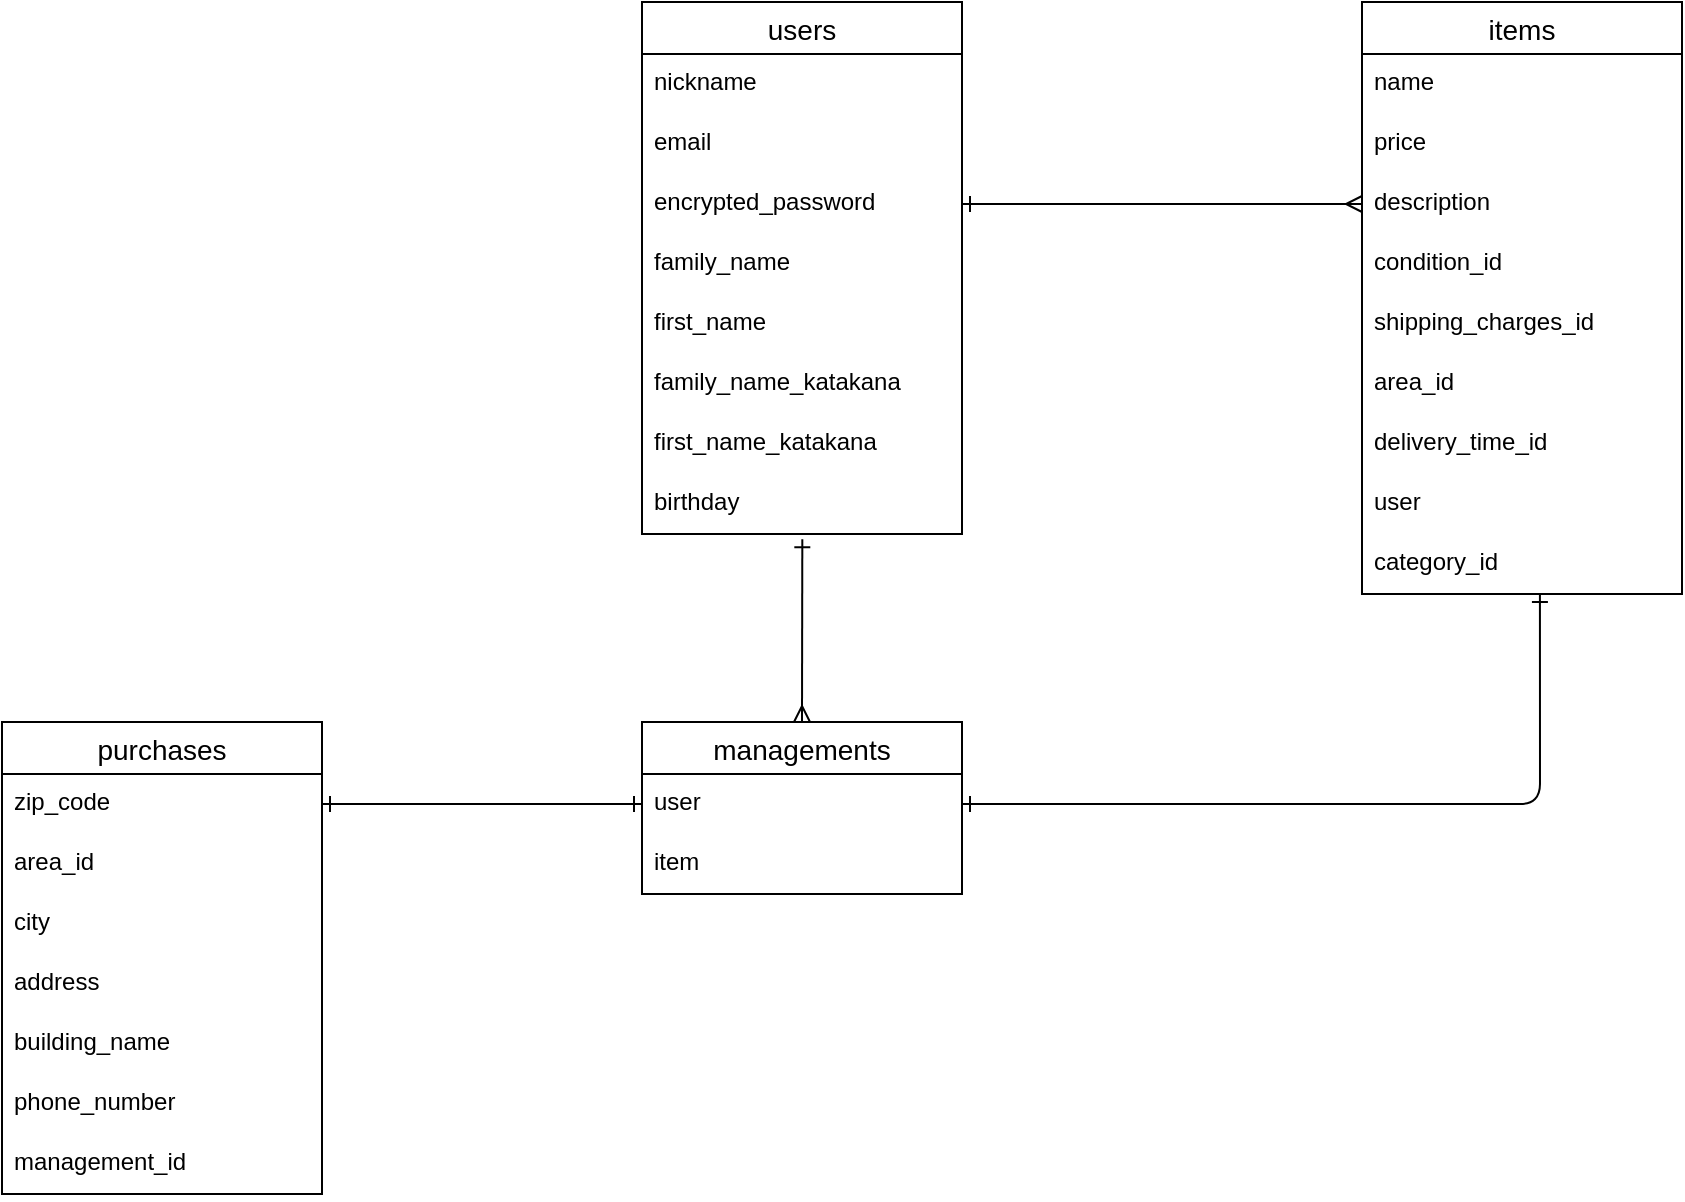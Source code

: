 <mxfile>
    <diagram id="pDKj8uYyrfqjiVdioGIL" name="ページ1">
        <mxGraphModel dx="2213" dy="784" grid="1" gridSize="10" guides="1" tooltips="1" connect="1" arrows="1" fold="1" page="1" pageScale="1" pageWidth="827" pageHeight="1169" math="0" shadow="0">
            <root>
                <mxCell id="0"/>
                <mxCell id="1" parent="0"/>
                <mxCell id="5OL6YTtcXh7zVA-PE17m-1" value="users" style="swimlane;fontStyle=0;childLayout=stackLayout;horizontal=1;startSize=26;horizontalStack=0;resizeParent=1;resizeParentMax=0;resizeLast=0;collapsible=1;marginBottom=0;align=center;fontSize=14;" parent="1" vertex="1">
                    <mxGeometry x="-160" y="40" width="160" height="266" as="geometry"/>
                </mxCell>
                <mxCell id="5OL6YTtcXh7zVA-PE17m-3" value="nickname" style="text;strokeColor=none;fillColor=none;spacingLeft=4;spacingRight=4;overflow=hidden;rotatable=0;points=[[0,0.5],[1,0.5]];portConstraint=eastwest;fontSize=12;" parent="5OL6YTtcXh7zVA-PE17m-1" vertex="1">
                    <mxGeometry y="26" width="160" height="30" as="geometry"/>
                </mxCell>
                <mxCell id="5OL6YTtcXh7zVA-PE17m-4" value="email" style="text;strokeColor=none;fillColor=none;spacingLeft=4;spacingRight=4;overflow=hidden;rotatable=0;points=[[0,0.5],[1,0.5]];portConstraint=eastwest;fontSize=12;" parent="5OL6YTtcXh7zVA-PE17m-1" vertex="1">
                    <mxGeometry y="56" width="160" height="30" as="geometry"/>
                </mxCell>
                <mxCell id="5OL6YTtcXh7zVA-PE17m-5" value="encrypted_password" style="text;strokeColor=none;fillColor=none;spacingLeft=4;spacingRight=4;overflow=hidden;rotatable=0;points=[[0,0.5],[1,0.5]];portConstraint=eastwest;fontSize=12;" parent="5OL6YTtcXh7zVA-PE17m-1" vertex="1">
                    <mxGeometry y="86" width="160" height="30" as="geometry"/>
                </mxCell>
                <mxCell id="5OL6YTtcXh7zVA-PE17m-14" value="family_name" style="text;strokeColor=none;fillColor=none;spacingLeft=4;spacingRight=4;overflow=hidden;rotatable=0;points=[[0,0.5],[1,0.5]];portConstraint=eastwest;fontSize=12;" parent="5OL6YTtcXh7zVA-PE17m-1" vertex="1">
                    <mxGeometry y="116" width="160" height="30" as="geometry"/>
                </mxCell>
                <mxCell id="5OL6YTtcXh7zVA-PE17m-8" value="first_name" style="text;strokeColor=none;fillColor=none;spacingLeft=4;spacingRight=4;overflow=hidden;rotatable=0;points=[[0,0.5],[1,0.5]];portConstraint=eastwest;fontSize=12;" parent="5OL6YTtcXh7zVA-PE17m-1" vertex="1">
                    <mxGeometry y="146" width="160" height="30" as="geometry"/>
                </mxCell>
                <mxCell id="5OL6YTtcXh7zVA-PE17m-16" value="family_name_katakana" style="text;strokeColor=none;fillColor=none;spacingLeft=4;spacingRight=4;overflow=hidden;rotatable=0;points=[[0,0.5],[1,0.5]];portConstraint=eastwest;fontSize=12;" parent="5OL6YTtcXh7zVA-PE17m-1" vertex="1">
                    <mxGeometry y="176" width="160" height="30" as="geometry"/>
                </mxCell>
                <mxCell id="5OL6YTtcXh7zVA-PE17m-15" value="first_name_katakana" style="text;strokeColor=none;fillColor=none;spacingLeft=4;spacingRight=4;overflow=hidden;rotatable=0;points=[[0,0.5],[1,0.5]];portConstraint=eastwest;fontSize=12;" parent="5OL6YTtcXh7zVA-PE17m-1" vertex="1">
                    <mxGeometry y="206" width="160" height="30" as="geometry"/>
                </mxCell>
                <mxCell id="5OL6YTtcXh7zVA-PE17m-17" value="birthday" style="text;strokeColor=none;fillColor=none;spacingLeft=4;spacingRight=4;overflow=hidden;rotatable=0;points=[[0,0.5],[1,0.5]];portConstraint=eastwest;fontSize=12;" parent="5OL6YTtcXh7zVA-PE17m-1" vertex="1">
                    <mxGeometry y="236" width="160" height="30" as="geometry"/>
                </mxCell>
                <mxCell id="5OL6YTtcXh7zVA-PE17m-18" value="items" style="swimlane;fontStyle=0;childLayout=stackLayout;horizontal=1;startSize=26;horizontalStack=0;resizeParent=1;resizeParentMax=0;resizeLast=0;collapsible=1;marginBottom=0;align=center;fontSize=14;" parent="1" vertex="1">
                    <mxGeometry x="200" y="40" width="160" height="296" as="geometry"/>
                </mxCell>
                <mxCell id="5OL6YTtcXh7zVA-PE17m-19" value="name" style="text;strokeColor=none;fillColor=none;spacingLeft=4;spacingRight=4;overflow=hidden;rotatable=0;points=[[0,0.5],[1,0.5]];portConstraint=eastwest;fontSize=12;" parent="5OL6YTtcXh7zVA-PE17m-18" vertex="1">
                    <mxGeometry y="26" width="160" height="30" as="geometry"/>
                </mxCell>
                <mxCell id="5OL6YTtcXh7zVA-PE17m-21" value="price" style="text;strokeColor=none;fillColor=none;spacingLeft=4;spacingRight=4;overflow=hidden;rotatable=0;points=[[0,0.5],[1,0.5]];portConstraint=eastwest;fontSize=12;" parent="5OL6YTtcXh7zVA-PE17m-18" vertex="1">
                    <mxGeometry y="56" width="160" height="30" as="geometry"/>
                </mxCell>
                <mxCell id="5OL6YTtcXh7zVA-PE17m-22" value="description" style="text;strokeColor=none;fillColor=none;spacingLeft=4;spacingRight=4;overflow=hidden;rotatable=0;points=[[0,0.5],[1,0.5]];portConstraint=eastwest;fontSize=12;" parent="5OL6YTtcXh7zVA-PE17m-18" vertex="1">
                    <mxGeometry y="86" width="160" height="30" as="geometry"/>
                </mxCell>
                <mxCell id="5OL6YTtcXh7zVA-PE17m-23" value="condition_id" style="text;strokeColor=none;fillColor=none;spacingLeft=4;spacingRight=4;overflow=hidden;rotatable=0;points=[[0,0.5],[1,0.5]];portConstraint=eastwest;fontSize=12;" parent="5OL6YTtcXh7zVA-PE17m-18" vertex="1">
                    <mxGeometry y="116" width="160" height="30" as="geometry"/>
                </mxCell>
                <mxCell id="5OL6YTtcXh7zVA-PE17m-24" value="shipping_charges_id" style="text;strokeColor=none;fillColor=none;spacingLeft=4;spacingRight=4;overflow=hidden;rotatable=0;points=[[0,0.5],[1,0.5]];portConstraint=eastwest;fontSize=12;" parent="5OL6YTtcXh7zVA-PE17m-18" vertex="1">
                    <mxGeometry y="146" width="160" height="30" as="geometry"/>
                </mxCell>
                <mxCell id="5OL6YTtcXh7zVA-PE17m-25" value="area_id" style="text;strokeColor=none;fillColor=none;spacingLeft=4;spacingRight=4;overflow=hidden;rotatable=0;points=[[0,0.5],[1,0.5]];portConstraint=eastwest;fontSize=12;" parent="5OL6YTtcXh7zVA-PE17m-18" vertex="1">
                    <mxGeometry y="176" width="160" height="30" as="geometry"/>
                </mxCell>
                <mxCell id="5OL6YTtcXh7zVA-PE17m-26" value="delivery_time_id" style="text;strokeColor=none;fillColor=none;spacingLeft=4;spacingRight=4;overflow=hidden;rotatable=0;points=[[0,0.5],[1,0.5]];portConstraint=eastwest;fontSize=12;" parent="5OL6YTtcXh7zVA-PE17m-18" vertex="1">
                    <mxGeometry y="206" width="160" height="30" as="geometry"/>
                </mxCell>
                <mxCell id="5OL6YTtcXh7zVA-PE17m-27" value="user" style="text;strokeColor=none;fillColor=none;spacingLeft=4;spacingRight=4;overflow=hidden;rotatable=0;points=[[0,0.5],[1,0.5]];portConstraint=eastwest;fontSize=12;" parent="5OL6YTtcXh7zVA-PE17m-18" vertex="1">
                    <mxGeometry y="236" width="160" height="30" as="geometry"/>
                </mxCell>
                <mxCell id="5OL6YTtcXh7zVA-PE17m-31" value="category_id" style="text;strokeColor=none;fillColor=none;spacingLeft=4;spacingRight=4;overflow=hidden;rotatable=0;points=[[0,0.5],[1,0.5]];portConstraint=eastwest;fontSize=12;" parent="5OL6YTtcXh7zVA-PE17m-18" vertex="1">
                    <mxGeometry y="266" width="160" height="30" as="geometry"/>
                </mxCell>
                <mxCell id="5OL6YTtcXh7zVA-PE17m-32" value="purchases" style="swimlane;fontStyle=0;childLayout=stackLayout;horizontal=1;startSize=26;horizontalStack=0;resizeParent=1;resizeParentMax=0;resizeLast=0;collapsible=1;marginBottom=0;align=center;fontSize=14;" parent="1" vertex="1">
                    <mxGeometry x="-480" y="400" width="160" height="236" as="geometry"/>
                </mxCell>
                <mxCell id="5OL6YTtcXh7zVA-PE17m-37" value="zip_code" style="text;strokeColor=none;fillColor=none;spacingLeft=4;spacingRight=4;overflow=hidden;rotatable=0;points=[[0,0.5],[1,0.5]];portConstraint=eastwest;fontSize=12;" parent="5OL6YTtcXh7zVA-PE17m-32" vertex="1">
                    <mxGeometry y="26" width="160" height="30" as="geometry"/>
                </mxCell>
                <mxCell id="5OL6YTtcXh7zVA-PE17m-38" value="area_id" style="text;strokeColor=none;fillColor=none;spacingLeft=4;spacingRight=4;overflow=hidden;rotatable=0;points=[[0,0.5],[1,0.5]];portConstraint=eastwest;fontSize=12;" parent="5OL6YTtcXh7zVA-PE17m-32" vertex="1">
                    <mxGeometry y="56" width="160" height="30" as="geometry"/>
                </mxCell>
                <mxCell id="5OL6YTtcXh7zVA-PE17m-39" value="city" style="text;strokeColor=none;fillColor=none;spacingLeft=4;spacingRight=4;overflow=hidden;rotatable=0;points=[[0,0.5],[1,0.5]];portConstraint=eastwest;fontSize=12;" parent="5OL6YTtcXh7zVA-PE17m-32" vertex="1">
                    <mxGeometry y="86" width="160" height="30" as="geometry"/>
                </mxCell>
                <mxCell id="5OL6YTtcXh7zVA-PE17m-40" value="address" style="text;strokeColor=none;fillColor=none;spacingLeft=4;spacingRight=4;overflow=hidden;rotatable=0;points=[[0,0.5],[1,0.5]];portConstraint=eastwest;fontSize=12;" parent="5OL6YTtcXh7zVA-PE17m-32" vertex="1">
                    <mxGeometry y="116" width="160" height="30" as="geometry"/>
                </mxCell>
                <mxCell id="5OL6YTtcXh7zVA-PE17m-41" value="building_name" style="text;strokeColor=none;fillColor=none;spacingLeft=4;spacingRight=4;overflow=hidden;rotatable=0;points=[[0,0.5],[1,0.5]];portConstraint=eastwest;fontSize=12;" parent="5OL6YTtcXh7zVA-PE17m-32" vertex="1">
                    <mxGeometry y="146" width="160" height="30" as="geometry"/>
                </mxCell>
                <mxCell id="12" value="phone_number" style="text;strokeColor=none;fillColor=none;spacingLeft=4;spacingRight=4;overflow=hidden;rotatable=0;points=[[0,0.5],[1,0.5]];portConstraint=eastwest;fontSize=12;" vertex="1" parent="5OL6YTtcXh7zVA-PE17m-32">
                    <mxGeometry y="176" width="160" height="30" as="geometry"/>
                </mxCell>
                <mxCell id="7" value="management_id" style="text;strokeColor=none;fillColor=none;spacingLeft=4;spacingRight=4;overflow=hidden;rotatable=0;points=[[0,0.5],[1,0.5]];portConstraint=eastwest;fontSize=12;" parent="5OL6YTtcXh7zVA-PE17m-32" vertex="1">
                    <mxGeometry y="206" width="160" height="30" as="geometry"/>
                </mxCell>
                <mxCell id="5OL6YTtcXh7zVA-PE17m-55" value="" style="fontSize=12;html=1;endArrow=ERone;startArrow=ERmany;entryX=0.501;entryY=1.086;entryDx=0;entryDy=0;entryPerimeter=0;startFill=0;endFill=0;exitX=0.5;exitY=0;exitDx=0;exitDy=0;" parent="1" source="2" target="5OL6YTtcXh7zVA-PE17m-17" edge="1">
                    <mxGeometry width="100" height="100" relative="1" as="geometry">
                        <mxPoint x="-110" y="360" as="sourcePoint"/>
                        <mxPoint x="300" y="350" as="targetPoint"/>
                    </mxGeometry>
                </mxCell>
                <mxCell id="2" value="managements" style="swimlane;fontStyle=0;childLayout=stackLayout;horizontal=1;startSize=26;horizontalStack=0;resizeParent=1;resizeParentMax=0;resizeLast=0;collapsible=1;marginBottom=0;align=center;fontSize=14;" parent="1" vertex="1">
                    <mxGeometry x="-160" y="400" width="160" height="86" as="geometry"/>
                </mxCell>
                <mxCell id="3" value="user" style="text;strokeColor=none;fillColor=none;spacingLeft=4;spacingRight=4;overflow=hidden;rotatable=0;points=[[0,0.5],[1,0.5]];portConstraint=eastwest;fontSize=12;" parent="2" vertex="1">
                    <mxGeometry y="26" width="160" height="30" as="geometry"/>
                </mxCell>
                <mxCell id="8" value="item" style="text;strokeColor=none;fillColor=none;spacingLeft=4;spacingRight=4;overflow=hidden;rotatable=0;points=[[0,0.5],[1,0.5]];portConstraint=eastwest;fontSize=12;" parent="2" vertex="1">
                    <mxGeometry y="56" width="160" height="30" as="geometry"/>
                </mxCell>
                <mxCell id="11" value="" style="fontSize=12;html=1;endArrow=ERmany;endFill=0;startArrow=ERone;startFill=0;entryX=0;entryY=0.5;entryDx=0;entryDy=0;exitX=1;exitY=0.5;exitDx=0;exitDy=0;" edge="1" parent="1" source="5OL6YTtcXh7zVA-PE17m-5" target="5OL6YTtcXh7zVA-PE17m-22">
                    <mxGeometry width="100" height="100" relative="1" as="geometry">
                        <mxPoint x="-170" y="450" as="sourcePoint"/>
                        <mxPoint x="-70" y="350" as="targetPoint"/>
                    </mxGeometry>
                </mxCell>
                <mxCell id="14" value="" style="edgeStyle=orthogonalEdgeStyle;fontSize=12;html=1;endArrow=ERone;endFill=0;entryX=0.556;entryY=1;entryDx=0;entryDy=0;entryPerimeter=0;startArrow=ERone;startFill=0;exitX=1;exitY=0.5;exitDx=0;exitDy=0;" edge="1" parent="1" source="3" target="5OL6YTtcXh7zVA-PE17m-31">
                    <mxGeometry width="100" height="100" relative="1" as="geometry">
                        <mxPoint x="70" y="520" as="sourcePoint"/>
                        <mxPoint x="320" y="460" as="targetPoint"/>
                    </mxGeometry>
                </mxCell>
                <mxCell id="16" value="" style="fontSize=12;html=1;endArrow=ERone;endFill=1;entryX=0;entryY=0.5;entryDx=0;entryDy=0;exitX=1;exitY=0.5;exitDx=0;exitDy=0;startArrow=ERone;startFill=0;" edge="1" parent="1" source="5OL6YTtcXh7zVA-PE17m-37" target="3">
                    <mxGeometry width="100" height="100" relative="1" as="geometry">
                        <mxPoint x="-120" y="400" as="sourcePoint"/>
                        <mxPoint x="-20" y="300" as="targetPoint"/>
                        <Array as="points"/>
                    </mxGeometry>
                </mxCell>
            </root>
        </mxGraphModel>
    </diagram>
</mxfile>